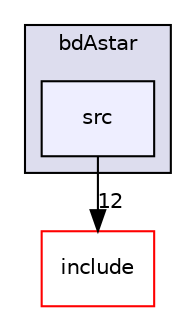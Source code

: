 digraph "/home/vicky/pgrouting/pgrouting/pgrouting/src/bdAstar/src" {
  compound=true
  node [ fontsize="10", fontname="Helvetica"];
  edge [ labelfontsize="10", labelfontname="Helvetica"];
  subgraph clusterdir_670914a4d05ce4716f4a817a734998a2 {
    graph [ bgcolor="#ddddee", pencolor="black", label="bdAstar" fontname="Helvetica", fontsize="10", URL="dir_670914a4d05ce4716f4a817a734998a2.html"]
  dir_4d9ed8b5763249bfc9f1ce8f63e49ebe [shape=box, label="src", style="filled", fillcolor="#eeeeff", pencolor="black", URL="dir_4d9ed8b5763249bfc9f1ce8f63e49ebe.html"];
  }
  dir_d44c64559bbebec7f509842c48db8b23 [shape=box label="include" fillcolor="white" style="filled" color="red" URL="dir_d44c64559bbebec7f509842c48db8b23.html"];
  dir_4d9ed8b5763249bfc9f1ce8f63e49ebe->dir_d44c64559bbebec7f509842c48db8b23 [headlabel="12", labeldistance=1.5 headhref="dir_000040_000000.html"];
}

